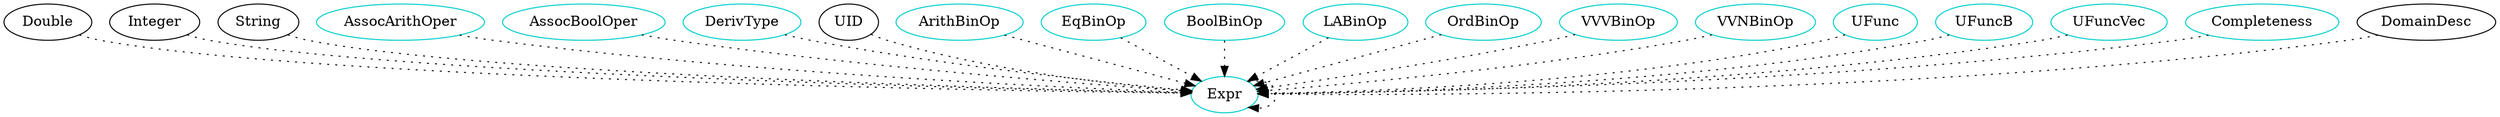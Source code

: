 digraph expr {
    Double -> Expr [style="dotted"];
    Integer -> Expr [style="dotted"];
    String -> Expr [style="dotted"];
    Expr -> Expr [style="dotted"];
    AssocArithOper  -> Expr [style="dotted"];
    AssocBoolOper  -> Expr [style="dotted"];
    DerivType -> Expr [style="dotted"];
    UID -> Expr [style="dotted"];
    ArithBinOp -> Expr [style="dotted"];
    EqBinOp -> Expr [style="dotted"];
    BoolBinOp -> Expr [style="dotted"];
    LABinOp  -> Expr [style="dotted"];
    OrdBinOp  -> Expr [style="dotted"];
    VVVBinOp -> Expr [style="dotted"];
    VVNBinOp  -> Expr [style="dotted"];
    UFunc  -> Expr [style="dotted"];
    UFuncB -> Expr [style="dotted"];
    UFuncVec  -> Expr [style="dotted"];
    Completeness  -> Expr [style="dotted"];
    DomainDesc -> Expr [style="dotted"];


    /* definitions for each type component */
	Expr 	    [shape=oval, color=cyan3, label="Expr"];
    ArithBinOp 	    [shape=oval, color=cyan3, label="ArithBinOp"];
    EqBinOp 	    [shape=oval, color=cyan3, label="EqBinOp"];
    BoolBinOp 	    [shape=oval, color=cyan3, label="BoolBinOp"];
    LABinOp 	    [shape=oval, color=cyan3, label="LABinOp"];
    OrdBinOp 	    [shape=oval, color=cyan3, label="OrdBinOp"];
    VVVBinOp 	    [shape=oval, color=cyan3, label="VVVBinOp"];
    VVNBinOp 	    [shape=oval, color=cyan3, label="VVNBinOp"];
    AssocArithOper 	    [shape=oval, color=cyan3, label="AssocArithOper"];
    AssocBoolOper 	    [shape=oval, color=cyan3, label="AssocBoolOper"];
    UFunc 	    [shape=oval, color=cyan3, label="UFunc"];
    UFuncB 	    [shape=oval, color=cyan3, label="UFuncB"];
    UFuncVec 	    [shape=oval, color=cyan3, label="UFuncVec"];
    Completeness 	    [shape=oval, color=cyan3, label="Completeness"];
    DerivType 	    [shape=oval, color=cyan3, label="DerivType"];
    //ExprUID     [shape=oval, color=cyan3, label="UID"];
}

/* dot -Tpng sample.dot -o sample.png */
